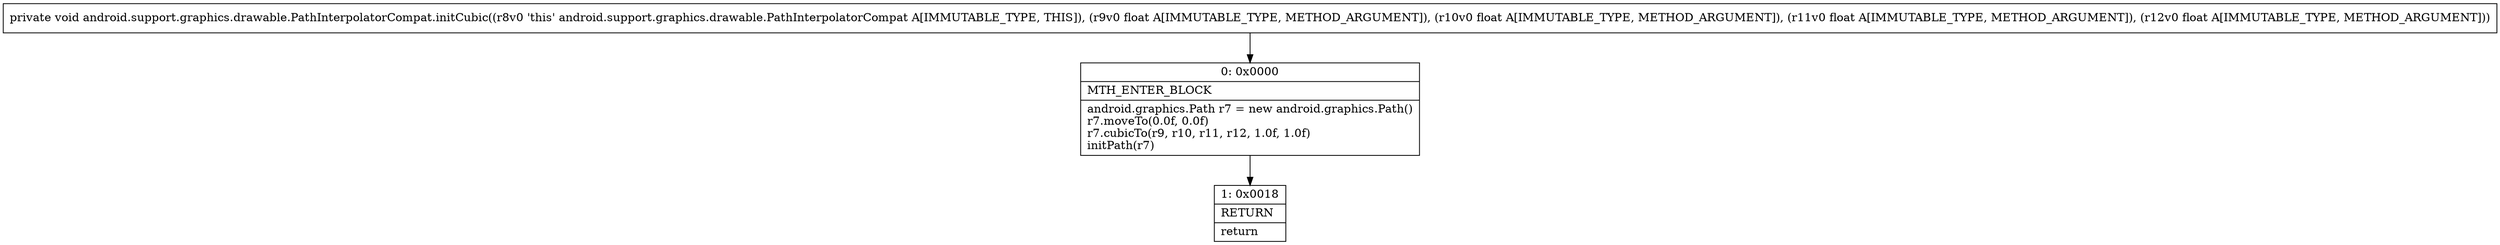 digraph "CFG forandroid.support.graphics.drawable.PathInterpolatorCompat.initCubic(FFFF)V" {
Node_0 [shape=record,label="{0\:\ 0x0000|MTH_ENTER_BLOCK\l|android.graphics.Path r7 = new android.graphics.Path()\lr7.moveTo(0.0f, 0.0f)\lr7.cubicTo(r9, r10, r11, r12, 1.0f, 1.0f)\linitPath(r7)\l}"];
Node_1 [shape=record,label="{1\:\ 0x0018|RETURN\l|return\l}"];
MethodNode[shape=record,label="{private void android.support.graphics.drawable.PathInterpolatorCompat.initCubic((r8v0 'this' android.support.graphics.drawable.PathInterpolatorCompat A[IMMUTABLE_TYPE, THIS]), (r9v0 float A[IMMUTABLE_TYPE, METHOD_ARGUMENT]), (r10v0 float A[IMMUTABLE_TYPE, METHOD_ARGUMENT]), (r11v0 float A[IMMUTABLE_TYPE, METHOD_ARGUMENT]), (r12v0 float A[IMMUTABLE_TYPE, METHOD_ARGUMENT])) }"];
MethodNode -> Node_0;
Node_0 -> Node_1;
}

